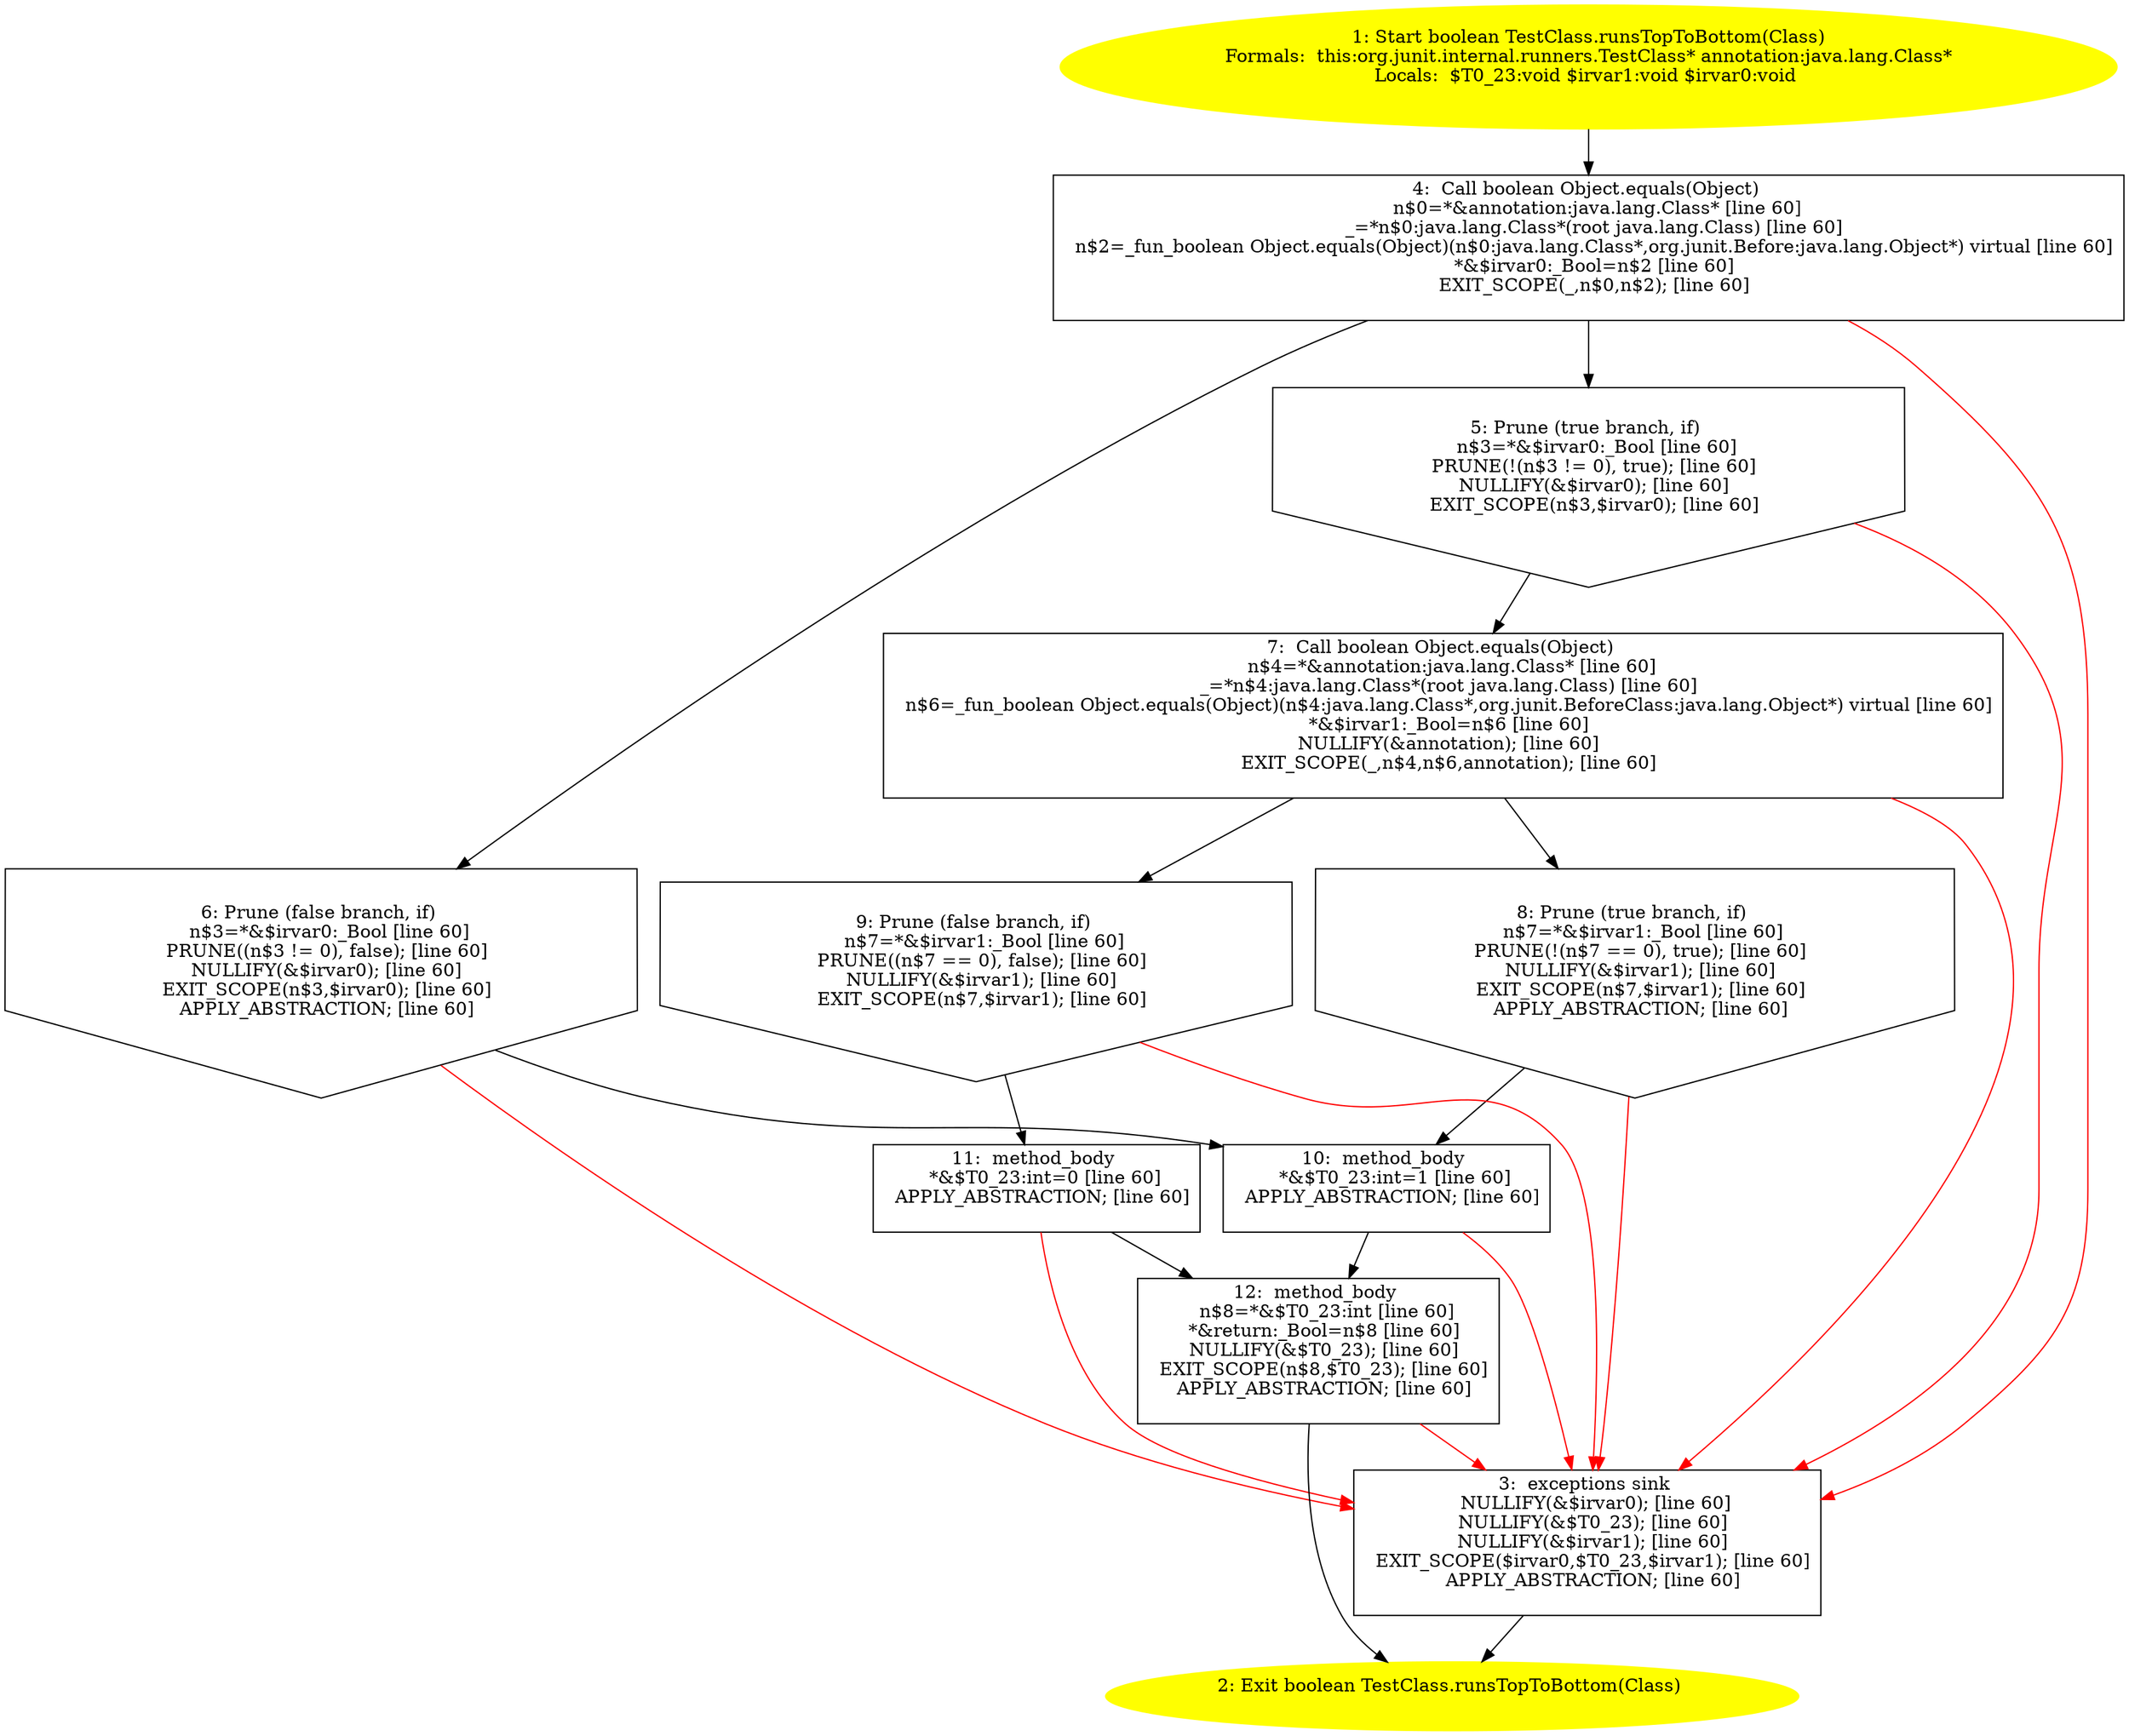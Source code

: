 /* @generated */
digraph cfg {
"org.junit.internal.runners.TestClass.runsTopToBottom(java.lang.Class):boolean.a94d8b2101035b2988546b79d947012e_1" [label="1: Start boolean TestClass.runsTopToBottom(Class)\nFormals:  this:org.junit.internal.runners.TestClass* annotation:java.lang.Class*\nLocals:  $T0_23:void $irvar1:void $irvar0:void \n  " color=yellow style=filled]
	

	 "org.junit.internal.runners.TestClass.runsTopToBottom(java.lang.Class):boolean.a94d8b2101035b2988546b79d947012e_1" -> "org.junit.internal.runners.TestClass.runsTopToBottom(java.lang.Class):boolean.a94d8b2101035b2988546b79d947012e_4" ;
"org.junit.internal.runners.TestClass.runsTopToBottom(java.lang.Class):boolean.a94d8b2101035b2988546b79d947012e_2" [label="2: Exit boolean TestClass.runsTopToBottom(Class) \n  " color=yellow style=filled]
	

"org.junit.internal.runners.TestClass.runsTopToBottom(java.lang.Class):boolean.a94d8b2101035b2988546b79d947012e_3" [label="3:  exceptions sink \n   NULLIFY(&$irvar0); [line 60]\n  NULLIFY(&$T0_23); [line 60]\n  NULLIFY(&$irvar1); [line 60]\n  EXIT_SCOPE($irvar0,$T0_23,$irvar1); [line 60]\n  APPLY_ABSTRACTION; [line 60]\n " shape="box"]
	

	 "org.junit.internal.runners.TestClass.runsTopToBottom(java.lang.Class):boolean.a94d8b2101035b2988546b79d947012e_3" -> "org.junit.internal.runners.TestClass.runsTopToBottom(java.lang.Class):boolean.a94d8b2101035b2988546b79d947012e_2" ;
"org.junit.internal.runners.TestClass.runsTopToBottom(java.lang.Class):boolean.a94d8b2101035b2988546b79d947012e_4" [label="4:  Call boolean Object.equals(Object) \n   n$0=*&annotation:java.lang.Class* [line 60]\n  _=*n$0:java.lang.Class*(root java.lang.Class) [line 60]\n  n$2=_fun_boolean Object.equals(Object)(n$0:java.lang.Class*,org.junit.Before:java.lang.Object*) virtual [line 60]\n  *&$irvar0:_Bool=n$2 [line 60]\n  EXIT_SCOPE(_,n$0,n$2); [line 60]\n " shape="box"]
	

	 "org.junit.internal.runners.TestClass.runsTopToBottom(java.lang.Class):boolean.a94d8b2101035b2988546b79d947012e_4" -> "org.junit.internal.runners.TestClass.runsTopToBottom(java.lang.Class):boolean.a94d8b2101035b2988546b79d947012e_5" ;
	 "org.junit.internal.runners.TestClass.runsTopToBottom(java.lang.Class):boolean.a94d8b2101035b2988546b79d947012e_4" -> "org.junit.internal.runners.TestClass.runsTopToBottom(java.lang.Class):boolean.a94d8b2101035b2988546b79d947012e_6" ;
	 "org.junit.internal.runners.TestClass.runsTopToBottom(java.lang.Class):boolean.a94d8b2101035b2988546b79d947012e_4" -> "org.junit.internal.runners.TestClass.runsTopToBottom(java.lang.Class):boolean.a94d8b2101035b2988546b79d947012e_3" [color="red" ];
"org.junit.internal.runners.TestClass.runsTopToBottom(java.lang.Class):boolean.a94d8b2101035b2988546b79d947012e_5" [label="5: Prune (true branch, if) \n   n$3=*&$irvar0:_Bool [line 60]\n  PRUNE(!(n$3 != 0), true); [line 60]\n  NULLIFY(&$irvar0); [line 60]\n  EXIT_SCOPE(n$3,$irvar0); [line 60]\n " shape="invhouse"]
	

	 "org.junit.internal.runners.TestClass.runsTopToBottom(java.lang.Class):boolean.a94d8b2101035b2988546b79d947012e_5" -> "org.junit.internal.runners.TestClass.runsTopToBottom(java.lang.Class):boolean.a94d8b2101035b2988546b79d947012e_7" ;
	 "org.junit.internal.runners.TestClass.runsTopToBottom(java.lang.Class):boolean.a94d8b2101035b2988546b79d947012e_5" -> "org.junit.internal.runners.TestClass.runsTopToBottom(java.lang.Class):boolean.a94d8b2101035b2988546b79d947012e_3" [color="red" ];
"org.junit.internal.runners.TestClass.runsTopToBottom(java.lang.Class):boolean.a94d8b2101035b2988546b79d947012e_6" [label="6: Prune (false branch, if) \n   n$3=*&$irvar0:_Bool [line 60]\n  PRUNE((n$3 != 0), false); [line 60]\n  NULLIFY(&$irvar0); [line 60]\n  EXIT_SCOPE(n$3,$irvar0); [line 60]\n  APPLY_ABSTRACTION; [line 60]\n " shape="invhouse"]
	

	 "org.junit.internal.runners.TestClass.runsTopToBottom(java.lang.Class):boolean.a94d8b2101035b2988546b79d947012e_6" -> "org.junit.internal.runners.TestClass.runsTopToBottom(java.lang.Class):boolean.a94d8b2101035b2988546b79d947012e_10" ;
	 "org.junit.internal.runners.TestClass.runsTopToBottom(java.lang.Class):boolean.a94d8b2101035b2988546b79d947012e_6" -> "org.junit.internal.runners.TestClass.runsTopToBottom(java.lang.Class):boolean.a94d8b2101035b2988546b79d947012e_3" [color="red" ];
"org.junit.internal.runners.TestClass.runsTopToBottom(java.lang.Class):boolean.a94d8b2101035b2988546b79d947012e_7" [label="7:  Call boolean Object.equals(Object) \n   n$4=*&annotation:java.lang.Class* [line 60]\n  _=*n$4:java.lang.Class*(root java.lang.Class) [line 60]\n  n$6=_fun_boolean Object.equals(Object)(n$4:java.lang.Class*,org.junit.BeforeClass:java.lang.Object*) virtual [line 60]\n  *&$irvar1:_Bool=n$6 [line 60]\n  NULLIFY(&annotation); [line 60]\n  EXIT_SCOPE(_,n$4,n$6,annotation); [line 60]\n " shape="box"]
	

	 "org.junit.internal.runners.TestClass.runsTopToBottom(java.lang.Class):boolean.a94d8b2101035b2988546b79d947012e_7" -> "org.junit.internal.runners.TestClass.runsTopToBottom(java.lang.Class):boolean.a94d8b2101035b2988546b79d947012e_8" ;
	 "org.junit.internal.runners.TestClass.runsTopToBottom(java.lang.Class):boolean.a94d8b2101035b2988546b79d947012e_7" -> "org.junit.internal.runners.TestClass.runsTopToBottom(java.lang.Class):boolean.a94d8b2101035b2988546b79d947012e_9" ;
	 "org.junit.internal.runners.TestClass.runsTopToBottom(java.lang.Class):boolean.a94d8b2101035b2988546b79d947012e_7" -> "org.junit.internal.runners.TestClass.runsTopToBottom(java.lang.Class):boolean.a94d8b2101035b2988546b79d947012e_3" [color="red" ];
"org.junit.internal.runners.TestClass.runsTopToBottom(java.lang.Class):boolean.a94d8b2101035b2988546b79d947012e_8" [label="8: Prune (true branch, if) \n   n$7=*&$irvar1:_Bool [line 60]\n  PRUNE(!(n$7 == 0), true); [line 60]\n  NULLIFY(&$irvar1); [line 60]\n  EXIT_SCOPE(n$7,$irvar1); [line 60]\n  APPLY_ABSTRACTION; [line 60]\n " shape="invhouse"]
	

	 "org.junit.internal.runners.TestClass.runsTopToBottom(java.lang.Class):boolean.a94d8b2101035b2988546b79d947012e_8" -> "org.junit.internal.runners.TestClass.runsTopToBottom(java.lang.Class):boolean.a94d8b2101035b2988546b79d947012e_10" ;
	 "org.junit.internal.runners.TestClass.runsTopToBottom(java.lang.Class):boolean.a94d8b2101035b2988546b79d947012e_8" -> "org.junit.internal.runners.TestClass.runsTopToBottom(java.lang.Class):boolean.a94d8b2101035b2988546b79d947012e_3" [color="red" ];
"org.junit.internal.runners.TestClass.runsTopToBottom(java.lang.Class):boolean.a94d8b2101035b2988546b79d947012e_9" [label="9: Prune (false branch, if) \n   n$7=*&$irvar1:_Bool [line 60]\n  PRUNE((n$7 == 0), false); [line 60]\n  NULLIFY(&$irvar1); [line 60]\n  EXIT_SCOPE(n$7,$irvar1); [line 60]\n " shape="invhouse"]
	

	 "org.junit.internal.runners.TestClass.runsTopToBottom(java.lang.Class):boolean.a94d8b2101035b2988546b79d947012e_9" -> "org.junit.internal.runners.TestClass.runsTopToBottom(java.lang.Class):boolean.a94d8b2101035b2988546b79d947012e_11" ;
	 "org.junit.internal.runners.TestClass.runsTopToBottom(java.lang.Class):boolean.a94d8b2101035b2988546b79d947012e_9" -> "org.junit.internal.runners.TestClass.runsTopToBottom(java.lang.Class):boolean.a94d8b2101035b2988546b79d947012e_3" [color="red" ];
"org.junit.internal.runners.TestClass.runsTopToBottom(java.lang.Class):boolean.a94d8b2101035b2988546b79d947012e_10" [label="10:  method_body \n   *&$T0_23:int=1 [line 60]\n  APPLY_ABSTRACTION; [line 60]\n " shape="box"]
	

	 "org.junit.internal.runners.TestClass.runsTopToBottom(java.lang.Class):boolean.a94d8b2101035b2988546b79d947012e_10" -> "org.junit.internal.runners.TestClass.runsTopToBottom(java.lang.Class):boolean.a94d8b2101035b2988546b79d947012e_12" ;
	 "org.junit.internal.runners.TestClass.runsTopToBottom(java.lang.Class):boolean.a94d8b2101035b2988546b79d947012e_10" -> "org.junit.internal.runners.TestClass.runsTopToBottom(java.lang.Class):boolean.a94d8b2101035b2988546b79d947012e_3" [color="red" ];
"org.junit.internal.runners.TestClass.runsTopToBottom(java.lang.Class):boolean.a94d8b2101035b2988546b79d947012e_11" [label="11:  method_body \n   *&$T0_23:int=0 [line 60]\n  APPLY_ABSTRACTION; [line 60]\n " shape="box"]
	

	 "org.junit.internal.runners.TestClass.runsTopToBottom(java.lang.Class):boolean.a94d8b2101035b2988546b79d947012e_11" -> "org.junit.internal.runners.TestClass.runsTopToBottom(java.lang.Class):boolean.a94d8b2101035b2988546b79d947012e_12" ;
	 "org.junit.internal.runners.TestClass.runsTopToBottom(java.lang.Class):boolean.a94d8b2101035b2988546b79d947012e_11" -> "org.junit.internal.runners.TestClass.runsTopToBottom(java.lang.Class):boolean.a94d8b2101035b2988546b79d947012e_3" [color="red" ];
"org.junit.internal.runners.TestClass.runsTopToBottom(java.lang.Class):boolean.a94d8b2101035b2988546b79d947012e_12" [label="12:  method_body \n   n$8=*&$T0_23:int [line 60]\n  *&return:_Bool=n$8 [line 60]\n  NULLIFY(&$T0_23); [line 60]\n  EXIT_SCOPE(n$8,$T0_23); [line 60]\n  APPLY_ABSTRACTION; [line 60]\n " shape="box"]
	

	 "org.junit.internal.runners.TestClass.runsTopToBottom(java.lang.Class):boolean.a94d8b2101035b2988546b79d947012e_12" -> "org.junit.internal.runners.TestClass.runsTopToBottom(java.lang.Class):boolean.a94d8b2101035b2988546b79d947012e_2" ;
	 "org.junit.internal.runners.TestClass.runsTopToBottom(java.lang.Class):boolean.a94d8b2101035b2988546b79d947012e_12" -> "org.junit.internal.runners.TestClass.runsTopToBottom(java.lang.Class):boolean.a94d8b2101035b2988546b79d947012e_3" [color="red" ];
}
